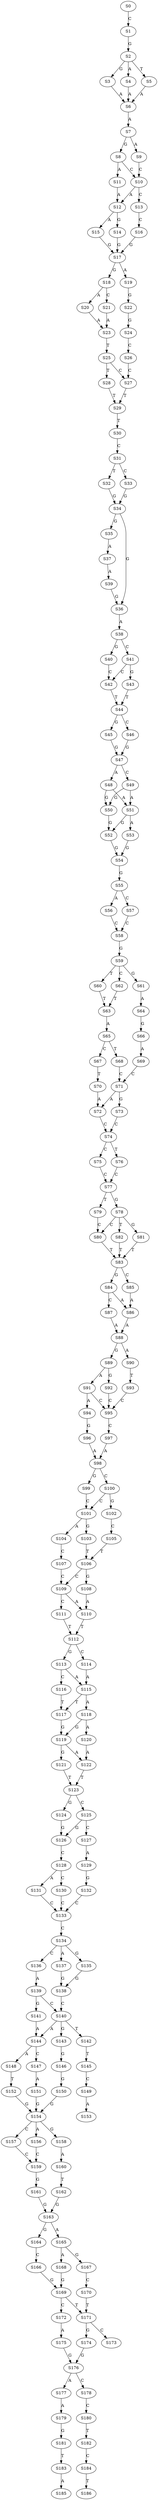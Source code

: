 strict digraph  {
	S0 -> S1 [ label = C ];
	S1 -> S2 [ label = G ];
	S2 -> S3 [ label = G ];
	S2 -> S4 [ label = A ];
	S2 -> S5 [ label = T ];
	S3 -> S6 [ label = A ];
	S4 -> S6 [ label = A ];
	S5 -> S6 [ label = A ];
	S6 -> S7 [ label = A ];
	S7 -> S8 [ label = G ];
	S7 -> S9 [ label = A ];
	S8 -> S10 [ label = C ];
	S8 -> S11 [ label = A ];
	S9 -> S10 [ label = C ];
	S10 -> S12 [ label = A ];
	S10 -> S13 [ label = C ];
	S11 -> S12 [ label = A ];
	S12 -> S14 [ label = G ];
	S12 -> S15 [ label = A ];
	S13 -> S16 [ label = C ];
	S14 -> S17 [ label = G ];
	S15 -> S17 [ label = G ];
	S16 -> S17 [ label = G ];
	S17 -> S18 [ label = G ];
	S17 -> S19 [ label = A ];
	S18 -> S20 [ label = A ];
	S18 -> S21 [ label = C ];
	S19 -> S22 [ label = G ];
	S20 -> S23 [ label = A ];
	S21 -> S23 [ label = A ];
	S22 -> S24 [ label = G ];
	S23 -> S25 [ label = T ];
	S24 -> S26 [ label = C ];
	S25 -> S27 [ label = C ];
	S25 -> S28 [ label = T ];
	S26 -> S27 [ label = C ];
	S27 -> S29 [ label = T ];
	S28 -> S29 [ label = T ];
	S29 -> S30 [ label = T ];
	S30 -> S31 [ label = C ];
	S31 -> S32 [ label = T ];
	S31 -> S33 [ label = C ];
	S32 -> S34 [ label = G ];
	S33 -> S34 [ label = G ];
	S34 -> S35 [ label = G ];
	S34 -> S36 [ label = G ];
	S35 -> S37 [ label = A ];
	S36 -> S38 [ label = A ];
	S37 -> S39 [ label = A ];
	S38 -> S40 [ label = G ];
	S38 -> S41 [ label = C ];
	S39 -> S36 [ label = G ];
	S40 -> S42 [ label = C ];
	S41 -> S43 [ label = G ];
	S41 -> S42 [ label = C ];
	S42 -> S44 [ label = T ];
	S43 -> S44 [ label = T ];
	S44 -> S45 [ label = G ];
	S44 -> S46 [ label = C ];
	S45 -> S47 [ label = G ];
	S46 -> S47 [ label = G ];
	S47 -> S48 [ label = A ];
	S47 -> S49 [ label = C ];
	S48 -> S50 [ label = G ];
	S48 -> S51 [ label = A ];
	S49 -> S51 [ label = A ];
	S49 -> S50 [ label = G ];
	S50 -> S52 [ label = G ];
	S51 -> S52 [ label = G ];
	S51 -> S53 [ label = A ];
	S52 -> S54 [ label = G ];
	S53 -> S54 [ label = G ];
	S54 -> S55 [ label = G ];
	S55 -> S56 [ label = A ];
	S55 -> S57 [ label = C ];
	S56 -> S58 [ label = C ];
	S57 -> S58 [ label = C ];
	S58 -> S59 [ label = G ];
	S59 -> S60 [ label = T ];
	S59 -> S61 [ label = G ];
	S59 -> S62 [ label = C ];
	S60 -> S63 [ label = T ];
	S61 -> S64 [ label = A ];
	S62 -> S63 [ label = T ];
	S63 -> S65 [ label = A ];
	S64 -> S66 [ label = G ];
	S65 -> S67 [ label = C ];
	S65 -> S68 [ label = T ];
	S66 -> S69 [ label = A ];
	S67 -> S70 [ label = T ];
	S68 -> S71 [ label = C ];
	S69 -> S71 [ label = C ];
	S70 -> S72 [ label = A ];
	S71 -> S73 [ label = G ];
	S71 -> S72 [ label = A ];
	S72 -> S74 [ label = C ];
	S73 -> S74 [ label = C ];
	S74 -> S75 [ label = C ];
	S74 -> S76 [ label = T ];
	S75 -> S77 [ label = C ];
	S76 -> S77 [ label = C ];
	S77 -> S78 [ label = G ];
	S77 -> S79 [ label = T ];
	S78 -> S80 [ label = C ];
	S78 -> S81 [ label = G ];
	S78 -> S82 [ label = T ];
	S79 -> S80 [ label = C ];
	S80 -> S83 [ label = T ];
	S81 -> S83 [ label = T ];
	S82 -> S83 [ label = T ];
	S83 -> S84 [ label = G ];
	S83 -> S85 [ label = C ];
	S84 -> S86 [ label = A ];
	S84 -> S87 [ label = C ];
	S85 -> S86 [ label = A ];
	S86 -> S88 [ label = A ];
	S87 -> S88 [ label = A ];
	S88 -> S89 [ label = G ];
	S88 -> S90 [ label = A ];
	S89 -> S91 [ label = A ];
	S89 -> S92 [ label = G ];
	S90 -> S93 [ label = T ];
	S91 -> S94 [ label = A ];
	S91 -> S95 [ label = C ];
	S92 -> S95 [ label = C ];
	S93 -> S95 [ label = C ];
	S94 -> S96 [ label = G ];
	S95 -> S97 [ label = C ];
	S96 -> S98 [ label = A ];
	S97 -> S98 [ label = A ];
	S98 -> S99 [ label = G ];
	S98 -> S100 [ label = C ];
	S99 -> S101 [ label = C ];
	S100 -> S102 [ label = G ];
	S100 -> S101 [ label = C ];
	S101 -> S103 [ label = G ];
	S101 -> S104 [ label = A ];
	S102 -> S105 [ label = C ];
	S103 -> S106 [ label = T ];
	S104 -> S107 [ label = C ];
	S105 -> S106 [ label = T ];
	S106 -> S108 [ label = G ];
	S106 -> S109 [ label = C ];
	S107 -> S109 [ label = C ];
	S108 -> S110 [ label = A ];
	S109 -> S111 [ label = C ];
	S109 -> S110 [ label = A ];
	S110 -> S112 [ label = T ];
	S111 -> S112 [ label = T ];
	S112 -> S113 [ label = G ];
	S112 -> S114 [ label = C ];
	S113 -> S115 [ label = A ];
	S113 -> S116 [ label = C ];
	S114 -> S115 [ label = A ];
	S115 -> S117 [ label = T ];
	S115 -> S118 [ label = A ];
	S116 -> S117 [ label = T ];
	S117 -> S119 [ label = G ];
	S118 -> S119 [ label = G ];
	S118 -> S120 [ label = A ];
	S119 -> S121 [ label = G ];
	S119 -> S122 [ label = A ];
	S120 -> S122 [ label = A ];
	S121 -> S123 [ label = T ];
	S122 -> S123 [ label = T ];
	S123 -> S124 [ label = G ];
	S123 -> S125 [ label = C ];
	S124 -> S126 [ label = G ];
	S125 -> S126 [ label = G ];
	S125 -> S127 [ label = C ];
	S126 -> S128 [ label = C ];
	S127 -> S129 [ label = A ];
	S128 -> S130 [ label = C ];
	S128 -> S131 [ label = A ];
	S129 -> S132 [ label = G ];
	S130 -> S133 [ label = C ];
	S131 -> S133 [ label = C ];
	S132 -> S133 [ label = C ];
	S133 -> S134 [ label = C ];
	S134 -> S135 [ label = G ];
	S134 -> S136 [ label = C ];
	S134 -> S137 [ label = A ];
	S135 -> S138 [ label = G ];
	S136 -> S139 [ label = A ];
	S137 -> S138 [ label = G ];
	S138 -> S140 [ label = C ];
	S139 -> S140 [ label = C ];
	S139 -> S141 [ label = G ];
	S140 -> S142 [ label = T ];
	S140 -> S143 [ label = G ];
	S140 -> S144 [ label = A ];
	S141 -> S144 [ label = A ];
	S142 -> S145 [ label = T ];
	S143 -> S146 [ label = G ];
	S144 -> S147 [ label = C ];
	S144 -> S148 [ label = A ];
	S145 -> S149 [ label = C ];
	S146 -> S150 [ label = G ];
	S147 -> S151 [ label = A ];
	S148 -> S152 [ label = T ];
	S149 -> S153 [ label = A ];
	S150 -> S154 [ label = G ];
	S151 -> S154 [ label = G ];
	S152 -> S154 [ label = G ];
	S154 -> S156 [ label = A ];
	S154 -> S157 [ label = C ];
	S154 -> S158 [ label = G ];
	S156 -> S159 [ label = C ];
	S157 -> S159 [ label = C ];
	S158 -> S160 [ label = A ];
	S159 -> S161 [ label = G ];
	S160 -> S162 [ label = T ];
	S161 -> S163 [ label = G ];
	S162 -> S163 [ label = G ];
	S163 -> S164 [ label = G ];
	S163 -> S165 [ label = A ];
	S164 -> S166 [ label = C ];
	S165 -> S167 [ label = G ];
	S165 -> S168 [ label = A ];
	S166 -> S169 [ label = G ];
	S167 -> S170 [ label = C ];
	S168 -> S169 [ label = G ];
	S169 -> S171 [ label = T ];
	S169 -> S172 [ label = C ];
	S170 -> S171 [ label = T ];
	S171 -> S173 [ label = C ];
	S171 -> S174 [ label = G ];
	S172 -> S175 [ label = A ];
	S174 -> S176 [ label = G ];
	S175 -> S176 [ label = G ];
	S176 -> S177 [ label = A ];
	S176 -> S178 [ label = C ];
	S177 -> S179 [ label = A ];
	S178 -> S180 [ label = C ];
	S179 -> S181 [ label = G ];
	S180 -> S182 [ label = T ];
	S181 -> S183 [ label = T ];
	S182 -> S184 [ label = C ];
	S183 -> S185 [ label = A ];
	S184 -> S186 [ label = T ];
}
